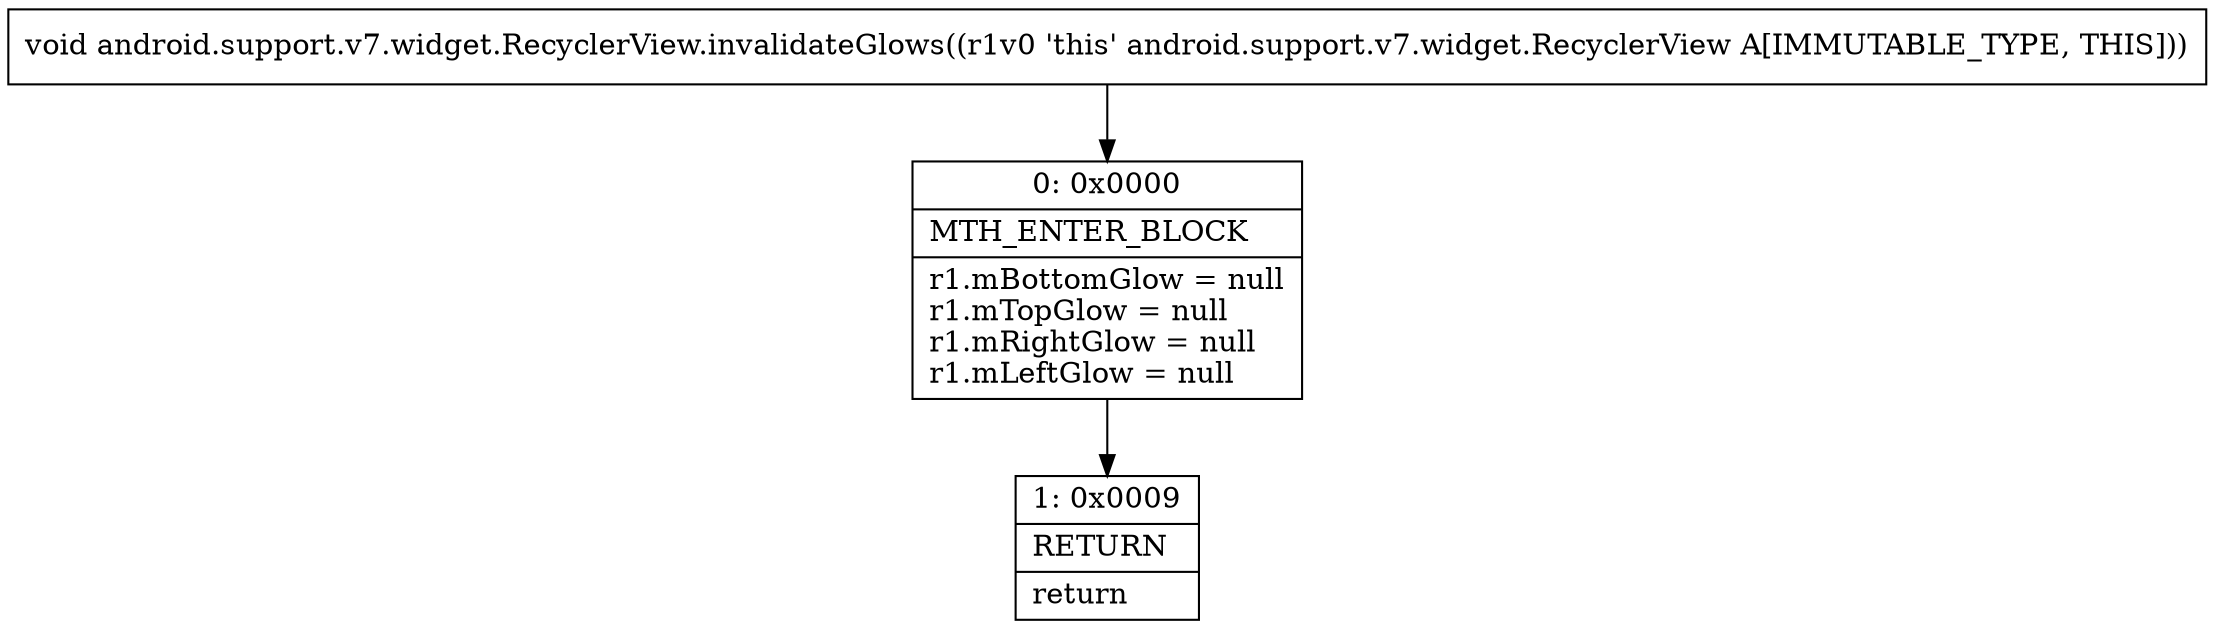 digraph "CFG forandroid.support.v7.widget.RecyclerView.invalidateGlows()V" {
Node_0 [shape=record,label="{0\:\ 0x0000|MTH_ENTER_BLOCK\l|r1.mBottomGlow = null\lr1.mTopGlow = null\lr1.mRightGlow = null\lr1.mLeftGlow = null\l}"];
Node_1 [shape=record,label="{1\:\ 0x0009|RETURN\l|return\l}"];
MethodNode[shape=record,label="{void android.support.v7.widget.RecyclerView.invalidateGlows((r1v0 'this' android.support.v7.widget.RecyclerView A[IMMUTABLE_TYPE, THIS])) }"];
MethodNode -> Node_0;
Node_0 -> Node_1;
}

